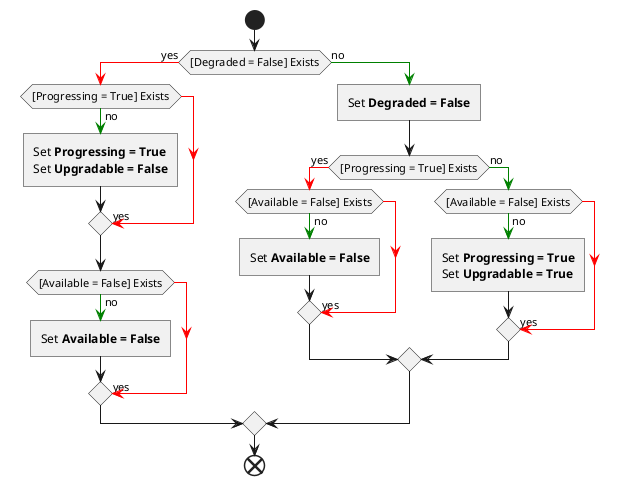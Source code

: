 @startuml
start

if ([Degraded = False] Exists) then
  -[#red]-> yes;
  if ([Progressing = True] Exists) then
    -[#green]-> no;
    :Set **Progressing = True**
    Set **Upgradable = False**]
  else
    -[#red]-> yes;
  endif
  if ([Available = False] Exists) then
    -[#green]-> no;
    :Set **Available = False**]
  else
    -[#red]-> yes;
  endif
else
  -[#green]-> no;
  :Set **Degraded = False**]
  if ([Progressing = True] Exists) then
    -[#red]-> yes;
    if ([Available = False] Exists) then
      -[#green]-> no;
      :Set **Available = False**]
    else
      -[#red]-> yes;
    endif
  else
    -[#green]-> no;
    if ([Available = False] Exists) then
      -[#green]-> no;
      :Set **Progressing = True**
      Set **Upgradable = True**]
    else
      -[#red]-> yes;
    endif
  endif
endif
end
@enduml